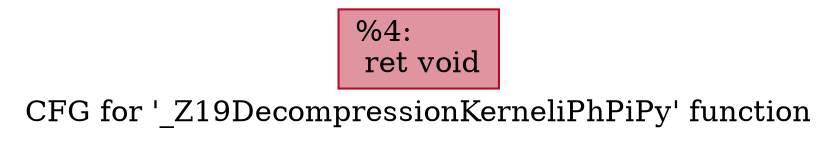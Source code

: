 digraph "CFG for '_Z19DecompressionKerneliPhPiPy' function" {
	label="CFG for '_Z19DecompressionKerneliPhPiPy' function";

	Node0x64d19b0 [shape=record,color="#b70d28ff", style=filled, fillcolor="#b70d2870",label="{%4:\l  ret void\l}"];
}
